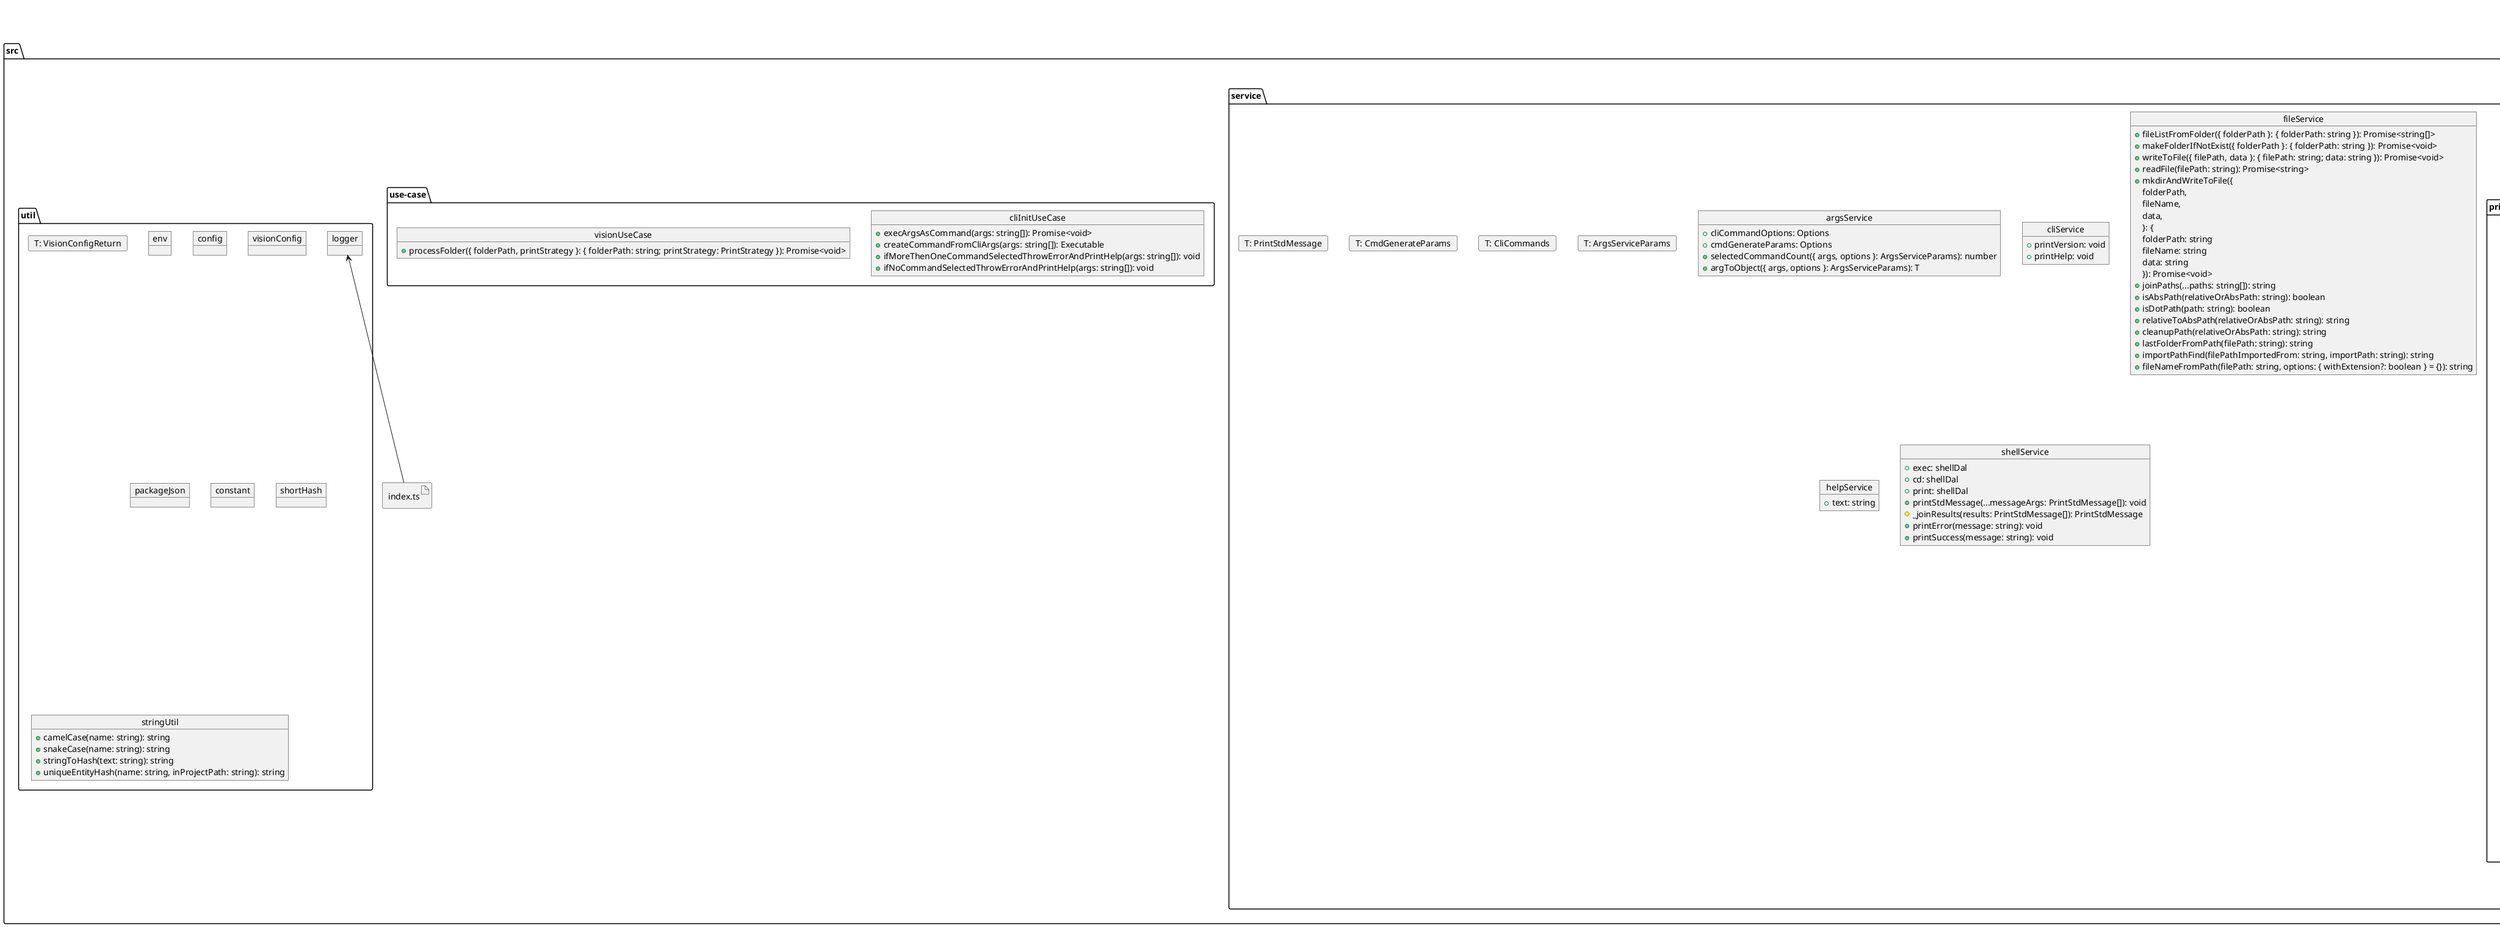@startuml
    folder "src" as src_b874d07 {
      artifact "index.ts" as index_ts_e4daf83f {
      }
      folder "app" as app_6faf0769 {
        class "CliApp" as cli_app_8bf9ca45 {
          constructor(args: string[])
        }
        object "app" as app_1d92d491 {
          # _server: undefined | any
          + start: void
          # _registerOnExit: void
          # _stop: Promise<void>
          # _start(runApp: App): Promise<void>
          # _onError(err: Error): Promise<void>
        }
        folder "init" as init_837dc15c {
          class "ExecArgsAsCommand" as exec_args_as_command_d74becbe {
            - ___args: string[]
            constructor(args: string[])
            Name: string
            # _initFn: Promise<void>
            # _destroyFn: Promise<void>
          }
        }
      }
      folder "dal" as dal_fba75381 {
        card "T: ExecResult" as exec_result_4f6edd5d {
        }
        object "shellDal" as shell_dal_4f6edd5d {
          + exec(cmd: string): Promise<ExecResult>
          + print(message: string): void
          + cd(dir: string): void
          + pwd: string
        }
      }
      folder "enum" as enum_1eea471b {
        enum "PumlGroupType" as puml_group_type_87f1b99e {
          FOLDER = 'folder'
          RECTANGLE = 'rectangle'
          FICTIVE = 'fictive'
        }
        enum "ReferenceType" as reference_type_1f38c983 {
          ASSOCIATION = 'association'
          INHERITANCE = 'inheritance'
          IMPLEMENTATION = 'implementation'
          DEPENDENCY = 'dependency'
          AGGREGATION = 'aggregation'
          COMPOSITION = 'composition'
        }
      }
      folder "model" as model_40d91327 {
        class "EntityClass" as entity_class_87e50b39 {
          # _isExported: boolean
          # _isAbstract: boolean
          # _references: Reference[]
          # _properties: Property[]
          constructor({
              name,
              inProjectPath,
              isExported,
              isAbstract,
              references,
              properties,
            }: {
              name: string
              inProjectPath: string
              isExported?: boolean
              isAbstract?: boolean
              references?: Reference[]
              properties?: Property[]
            })
          + IsExported: boolean
          + IsAbstract: boolean
          + References: Reference[]
          + Properties: Property[]
        }
        class "EntityEnum" as entity_enum_f7c58024 {
          # _isExported: boolean
          # _properties: string[]
          constructor({
              name,
              inProjectPath,
              isExported,
              properties,
            }: {
              name: string
              inProjectPath: string
              isExported?: boolean
              properties: string[]
            })
          + IsExported: boolean
          + Properties: string[]
        }
        class "EntityFile" as entity_file_33f169f1 {
          # _references: Reference[]
          constructor({ name, inProjectPath }: { name: string; inProjectPath: string })
          + References: Reference[]
          + addAssociation({ name, inProjectPath }: { name: string; inProjectPath: string }): void
        }
        class "EntityInterface" as entity_interface_590b4132 {
          # _isExported: boolean
          # _references: Reference[]
          # _properties: Property[]
          constructor({
              name,
              inProjectPath,
              isExported,
              references,
              properties,
            }: {
              name: string
              inProjectPath: string
              isExported?: boolean
              references?: Reference[]
              properties?: Property[]
            })
          + IsExported: boolean
          + References: Reference[]
          + Properties: Property[]
        }
        class "EntityObject" as entity_object_784a4022 {
          # _isExported: boolean
          # _aliasReference: string
          # _properties: Property[]
          constructor({
              name,
              inProjectPath,
              isExported,
              properties,
              aliasReference,
            }: {
              name: string
              inProjectPath: string
              isExported?: boolean
              properties?: Property[]
              aliasReference?: string
            })
          + IsExported: boolean
          + Properties: Property[]
          + AliasReference: string
        }
        class "EntityType" as entity_type_a3fb7caf {
          # _isExported: boolean
          constructor({ name, inProjectPath, isExported }: { name: string; inProjectPath: string; isExported?: boolean })
          + IsExported: boolean
        }
        abstract "Entity" as entity_9581579a {
          # _name: string
          # _inProjectPath: string
          # constructor({ name, inProjectPath }: { name: string; inProjectPath: string })
          + Id: string
          + Name: string
          + InProjectPath: string
          + renameEntity(name: string): void
        }
        interface "Exportable" as exportable_2ac9ab8f {
          + IsExported: boolean
        }
        interface "Locatable" as locatable_b011d3de {
          + Id: string
          + Name: string
          + InProjectPath: string
        }
        enum "PropertyAccessLevelType" as property_access_level_type_d5a84d26 {
          PUBLIC = 'public'
          PRIVATE = 'private'
          PROTECTED = 'protected'
          NO_MODIFIER = 'no-modifier'
        }
        class "Property" as property_d5a84d26 {
          # _name: string
          # _returnType: string
          # _accessLevel: PropertyAccessLevelType
          # _isAbstract: boolean
          # _functionParams: string | undefined
          constructor({
              name,
              returnType,
              accessLevel,
              isAbstract,
              functionParams,
            }: {
              name: string
              returnType: string
              accessLevel?: PropertyAccessLevelType
              isAbstract?: boolean
              functionParams?: string
            })
          + Name: string
          + ReturnType: string
          + AccessLevel: PropertyAccessLevelType
          + IsAbstract: boolean
          + FunctionParams: string | undefined
        }
        interface "Referencable" as referencable_31799d25 {
          + References: Reference[]
        }
        class "Reference" as reference_aaef6aea {
          # _name: string
          # _inProjectPath: string
          # _type: ReferenceType
          constructor({ name, inProjectPath, type }: { name: string; inProjectPath: string; type: ReferenceType })
          + Id: string
          + Name: string
          + InProjectPath: string
          + Type: ReferenceType
        }
      }
      folder "module" as module_9f6f6c52 {
        artifact "ts.ts" as ts_ts_eabf7773 {
        }
      }
      folder "service" as service_c83a6ab5 {
        card "T: ArgsServiceParams" as args_service_params_d268d804 {
        }
        card "T: CliCommands" as cli_commands_d268d804 {
        }
        card "T: CmdGenerateParams" as cmd_generate_params_d268d804 {
        }
        object "argsService" as args_service_d268d804 {
          + cliCommandOptions: Options
          + cmdGenerateParams: Options
          + selectedCommandCount({ args, options }: ArgsServiceParams): number
          + argToObject({ args, options }: ArgsServiceParams): T
        }
        object "cliService" as cli_service_317b6b45 {
          + printVersion: void
          + printHelp: void
        }
        object "fileService" as file_service_3f424ea5 {
          + fileListFromFolder({ folderPath }: { folderPath: string }): Promise<string[]>
          + makeFolderIfNotExist({ folderPath }: { folderPath: string }): Promise<void>
          + writeToFile({ filePath, data }: { filePath: string; data: string }): Promise<void>
          + readFile(filePath: string): Promise<string>
          + mkdirAndWriteToFile({
              folderPath,
              fileName,
              data,
            }: {
              folderPath: string
              fileName: string
              data: string
            }): Promise<void>
          + joinPaths(...paths: string[]): string
          + isAbsPath(relativeOrAbsPath: string): boolean
          + isDotPath(path: string): boolean
          + relativeToAbsPath(relativeOrAbsPath: string): string
          + cleanupPath(relativeOrAbsPath: string): string
          + lastFolderFromPath(filePath: string): string
          + importPathFind(filePathImportedFrom: string, importPath: string): string
          + fileNameFromPath(filePath: string, options: { withExtension?: boolean } = {}): string
        }
        object "helpService" as help_service_20a1eb92 {
          + text: string
        }
        card "T: PrintStdMessage" as print_std_message_db3f045d {
        }
        object "shellService" as shell_service_db3f045d {
          + exec: shellDal
          + cd: shellDal
          + print: shellDal
          + printStdMessage(...messageArgs: PrintStdMessage[]): void
          # _joinResults(results: PrintStdMessage[]): PrintStdMessage
          + printError(message: string): void
          + printSuccess(message: string): void
        }
        folder "command" as command_7ebc6e5d {
          interface "Executable" as executable_a85166eb {
            + execute: Promise<void>
          }
          class "Generate" as generate_eb5ef3b0 {
            + execute: Promise<void>
          }
          class "PrintHelp" as print_help_2c3c3bf6 {
            + execute: Promise<void>
          }
          class "PrintVersion" as print_version_dc92b85d {
            + execute: Promise<void>
          }
        }
        folder "convert" as convert_2b710bad {
          object "convertService" as convert_service_b2b4bfac {
            + strategyByFile({ filePath, folderPath }: { filePath: string; folderPath: string }): ConvertStrategy | undefined
          }
          interface "ConvertStrategy" as convert_strategy_2898ab6a {
            + convert: Promise<Entity[]>
          }
          folder "ts" as ts_42a428a5 {
            card "T: TsConfigFileType" as ts_config_file_type_715f0c18 {
            }
            object "___tsConfigFileJson" as ts_config_file_json_715f0c18 {
            }
            object "tsConfigFileService" as ts_config_file_service_715f0c18 {
              + init: Promise<void>
              # _getFileJson: TsConfigFileType
              # _cleanReplacePaths: { startsWith: string; replaceWith: string }[]
              # _cleanReplaceWith(path: string): string
              + moduleAliasResolve(path: string): string
            }
            class "TsConvert" as ts_convert_87a0875e {
              # _filePath: string
              # _folderPath: string
              constructor({ filePath, folderPath }: { filePath: string; folderPath: string })
              + convert: Promise<Entity[]>
              # _parseFile(filePath: string, fileName: string): Promise<ts.SourceFile>
            }
            class "TsEntityParser" as ts_entity_parser_d73e1a98 {
              # _parsedSource: ts.SourceFile
              # _fileName: string
              # _inProjectPath: string
              constructor({
                  parsedSource,
                  fileName,
                  inProjectPath,
                }: {
                  parsedSource: ts.SourceFile
                  fileName: string
                  inProjectPath: string
                })
              + parsedEntities: Entity[]
              # _parseStatements: Entity[]
              # _parseStatement(statement: ts.Statement): Entity[]
              # _parserByStatementKind(statement: ts.Statement): Parsable | undefined
              # _joinEntitiesByAliasReference(entities: Entity[]): Entity[]
            }
            object "tsParserService" as ts_parser_service_e67f4e7e {
              + isExported(modifiers?: ts.ModifiersArray): boolean
              + isAbstract(modifiers?: ts.ModifiersArray): boolean
              + accessLevel(modifiers?: ts.ModifiersArray): PropertyAccessLevelType
              + nameFromDeclarationsList(declarationList: ts.VariableDeclarationList): { name: string; declaration: ts.VariableDeclaration } | undefined
              + checkIfThereAreAnyExports({ parsedSource }: { parsedSource: ts.SourceFile }): boolean
              # _isViableExportableStatementKind(kind: number): boolean
              + findClassRelations({
                  statement,
                  parsedSource,
                  inProjectPath,
                }: {
                  statement: ts.Statement
                  parsedSource: ts.SourceFile
                  inProjectPath: string
                }): Reference[]
            }
            folder "parser" as parser_a64afe8d {
              interface "Parsable" as parsable_1dc7e811 {
                + parse: T
              }
              class "TsParserClass" as ts_parser_class_5b693985 {
                # _statement: ts.Statement
                # _inProjectPath: string
                # _parsedSource: ts.SourceFile
                constructor({
                    parsedSource,
                    statement,
                    inProjectPath,
                  }: {
                    parsedSource: ts.SourceFile
                    statement: ts.Statement
                    inProjectPath: string
                  })
                + parse: EntityClass[]
                # _findProperties: Property[]
                # _returnTypeValue(member: any): string
              }
              class "TsParserEnum" as ts_parser_enum_2a645d78 {
                # _statement: ts.Statement
                # _inProjectPath: string
                # _parsedSource: ts.SourceFile
                constructor({
                    parsedSource,
                    statement,
                    inProjectPath,
                  }: {
                    parsedSource: ts.SourceFile
                    statement: ts.Statement
                    inProjectPath: string
                  })
                + parse: EntityEnum[]
              }
              class "TsParserFile" as ts_parser_file_f26663cd {
                # _parsedSource: ts.SourceFile
                # _inProjectPath: string
                # _fileName: string
                constructor({
                    parsedSource,
                    inProjectPath,
                    fileName,
                  }: {
                    parsedSource: ts.SourceFile
                    inProjectPath: string
                    fileName: string
                  })
                + parse: EntityFile[]
                # _importsFromStatements: TsParserImportParseResult[]
                # _importsFromStatement(statement: ts.Statement): TsParserImportParseResult[]
              }
              card "T: TsParserImportParseResult" as ts_parser_import_parse_result_edaa2a96 {
              }
              class "TsParserImport" as ts_parser_import_edaa2a96 {
                # _statement: ts.Statement
                # _inProjectPath: string
                constructor({ statement, inProjectPath }: { statement: ts.Statement; inProjectPath: string })
                + parse: TsParserImportParseResult[]
                # _parseDefaultImport(importClause: any): string[]
                # _parseBindingName(importClause: any): string[]
                # _parseElements(elements: any): string[]
                # _importedFileInProjectAbsPath(importPath: string): string
              }
              class "TsParserInterface" as ts_parser_interface_8936afae {
                # _statement: ts.Statement
                # _inProjectPath: string
                # _parsedSource: ts.SourceFile
                constructor({
                    parsedSource,
                    statement,
                    inProjectPath,
                  }: {
                    parsedSource: ts.SourceFile
                    statement: ts.Statement
                    inProjectPath: string
                  })
                + parse: EntityInterface[]
                # _findProperties: Property[]
              }
              class "TsParserObject" as ts_parser_object_cba014be {
                # _statement: ts.Statement
                # _inProjectPath: string
                # _parsedSource: ts.SourceFile
                constructor({
                    parsedSource,
                    statement,
                    inProjectPath,
                  }: {
                    parsedSource: ts.SourceFile
                    statement: ts.Statement
                    inProjectPath: string
                  })
                + parse: EntityObject[]
                # _findProperties(properties?: any[]): Property[]
                # _accessLevel(propName: string): PropertyAccessLevelType
                # _returnTypeValue(property: any): string
              }
              class "TsParserType" as ts_parser_type_46289b53 {
                # _statement: ts.Statement
                # _inProjectPath: string
                constructor({ statement, inProjectPath }: { statement: ts.Statement; inProjectPath: string })
                + parse: EntityType[]
              }
            }
          }
        }
        folder "print" as print_8fa2e50b {
          interface "PrintStrategy" as print_strategy_5e9faaaa {
            + print(params: { entities: Entity[] }): Promise<void>
          }
          folder "puml" as puml_bc87e940 {
            class "PumlDocument" as puml_document_ebf39ea0 {
              # _templateStart: string
              # _templateEnd: string
              # _print: string[]
            }
            abstract "PumlEntity" as puml_entity_cc3a6994 {
              # _children: PumlEntity[]
              # _relations: PumlRelation[]
              # {abstract} _templateEnd: string
              # {abstract} _templateStart: string
              # {abstract} _print: string[]
              + print: string
              # _indentRows(templates: string[]): string[]
              + addChildren(printable: PumlEntity): void
              + printRelations: string
            }
            class "PumlGroup" as puml_group_a2149850 {
              # _name: string
              # _type: PumlGroupType
              # _groupPath: string
              + groups: { [k: string]: PumlGroup }
              # _templateEnd: string
              # _templateStart: string
              # _print: string[]
              # _printGroups(groups: { [k: string]: PumlGroup }): string
              constructor({ name, type, groupPath }: { name: string; type: PumlGroupType; groupPath: string })
              + Id: string
              + Name: string
              + GroupPath: string
              + Type: string
            }
            class "PumlPrint" as puml_print_77dc46be {
              # _destinationPath: string
              # _fileName:  = vision.puml
              # _rootGroup: PumlGroup
              # _pumlRelationStrings: string[]
              # _writeToFile(data: string): Promise<void>
              constructor({ appName, destinationPath }: { appName?: string; destinationPath: string })
              # _generateGroups(entities: Entity[]): void
              # _printableStrategyFromEntity({ entity }: { entity: Entity }): PumlEntity | undefined
              + print({ entities }: { entities: Entity[] }): Promise<void>
            }
            class "PumlRelation" as puml_relation_24365729 {
              # _reference: Reference
              # _fromEntity: Entity
              constructor({ reference, fromEntity }: { reference: Reference; fromEntity: Entity })
              + print: string
              # _linkByReferenceType: string
            }
            folder "printable-entity" as printable_entity_3657a4a2 {
              class "PumlPrintableClass" as puml_printable_class_46ef6395 {
                # _entity: EntityClass
                # _templateEnd: string
                # _templateStart: string
                constructor({ entity }: { entity: EntityClass })
                # _print: string[]
                # _printProperty(property: Property): string
              }
              class "PumlPrintableEnum" as puml_printable_enum_9f4c4448 {
                # _entity: EntityEnum
                # _templateEnd: string
                # _templateStart: string
                constructor({ entity }: { entity: EntityEnum })
                # _print: string[]
              }
              class "PumlPrintableFile" as puml_printable_file_11eb1ddd {
                # _entity: EntityFile
                # _templateEnd: string
                # _templateStart: string
                constructor({ entity }: { entity: EntityFile })
                # _print: string[]
              }
              class "PumlPrintableInterface" as puml_printable_interface_dfa76d5e {
                # _entity: EntityInterface
                # _templateEnd: string
                # _templateStart: string
                constructor({ entity }: { entity: EntityInterface })
                # _print: string[]
                # _printProperty(property: Property): string
              }
              class "PumlPrintableObject" as puml_printable_object_2cf1044e {
                # _entity: EntityObject
                # _templateEnd: string
                # _templateStart: string
                constructor({ entity }: { entity: EntityObject })
                # _print: string[]
                # _printProperty(property: Property): string
              }
              class "PumlPrintableProperty" as puml_printable_property_739e371c {
                # _property: Property
                # _templateEnd: string
                # _templateStart: string
                constructor({ property }: { property: Property })
                # _print: string[]
                # _propertyName: string
                # _abstractAttribute: string
                # _accessLevel: string
              }
              class "PumlPrintableType" as puml_printable_type_21bec203 {
                # _entity: EntityType
                # _templateEnd: string
                # _templateStart: string
                constructor({ entity }: { entity: EntityType })
                # _print: string[]
              }
              class "PumlPrintableWrapper" as puml_printable_wrapper_b8ea5ae8 {
                # _templateEnd: string
                # _templateStart: string
                constructor(protected readonly _string: string)
                # _print: string[]
              }
            }
          }
        }
      }
      folder "use-case" as use_case_fcef54f2 {
        object "cliInitUseCase" as cli_init_use_case_9439e852 {
          + execArgsAsCommand(args: string[]): Promise<void>
          + createCommandFromCliArgs(args: string[]): Executable
          + ifMoreThenOneCommandSelectedThrowErrorAndPrintHelp(args: string[]): void
          + ifNoCommandSelectedThrowErrorAndPrintHelp(args: string[]): void
        }
        object "visionUseCase" as vision_use_case_dd084107 {
          + processFolder({ folderPath, printStrategy }: { folderPath: string; printStrategy: PrintStrategy }): Promise<void>
        }
      }
      folder "util" as util_28bcbc6c {
        object "env" as env_939c4ec0 {
        }
        object "config" as config_939c4ec0 {
        }
        card "T: VisionConfigReturn" as vision_config_return_939c4ec0 {
        }
        object "visionConfig" as vision_config_939c4ec0 {
        }
        object "packageJson" as package_json_6be721f4 {
        }
        object "constant" as constant_6be721f4 {
        }
        object "logger" as logger_d1ee5f1e {
        }
        object "shortHash" as short_hash_20f7f236 {
        }
        object "stringUtil" as string_util_20f7f236 {
          + camelCase(name: string): string
          + snakeCase(name: string): string
          + stringToHash(text: string): string
          + uniqueEntityHash(name: string, inProjectPath: string): string
        }
      }
    }
  cli_app_8bf9ca45 -up-|> app_d815df3b
  exec_args_as_command_d74becbe -up-|> initiate_d815df3b
  index_ts_e4daf83f -up-> logger_d1ee5f1e
  entity_class_87e50b39 -up-|> entity_9581579a
  entity_class_87e50b39 .up.|> exportable_2ac9ab8f
  entity_class_87e50b39 .up.|> referencable_31799d25
  entity_enum_f7c58024 -up-|> entity_9581579a
  entity_enum_f7c58024 .up.|> exportable_2ac9ab8f
  entity_file_33f169f1 -up-|> entity_9581579a
  entity_file_33f169f1 .up.|> referencable_31799d25
  entity_interface_590b4132 -up-|> entity_9581579a
  entity_interface_590b4132 .up.|> exportable_2ac9ab8f
  entity_object_784a4022 -up-|> entity_9581579a
  entity_object_784a4022 .up.|> exportable_2ac9ab8f
  entity_type_a3fb7caf -up-|> entity_9581579a
  entity_type_a3fb7caf .up.|> exportable_2ac9ab8f
  entity_9581579a .up.|> locatable_b011d3de
  reference_aaef6aea .up.|> locatable_b011d3de
  ts_ts_eabf7773 -up-> ts_88927a5b
  generate_eb5ef3b0 .up.|> executable_a85166eb
  print_help_2c3c3bf6 .up.|> executable_a85166eb
  print_version_dc92b85d .up.|> executable_a85166eb
  ts_parser_class_5b693985 .up.|> parsable_1dc7e811
  ts_parser_enum_2a645d78 .up.|> parsable_1dc7e811
  ts_parser_file_f26663cd .up.|> parsable_1dc7e811
  ts_parser_import_edaa2a96 .up.|> parsable_1dc7e811
  ts_parser_interface_8936afae .up.|> parsable_1dc7e811
  ts_parser_object_cba014be .up.|> parsable_1dc7e811
  ts_parser_type_46289b53 .up.|> parsable_1dc7e811
  ts_convert_87a0875e .up.|> convert_strategy_2898ab6a
  puml_printable_class_46ef6395 -up-|> puml_entity_cc3a6994
  puml_printable_enum_9f4c4448 -up-|> puml_entity_cc3a6994
  puml_printable_file_11eb1ddd -up-|> puml_entity_cc3a6994
  puml_printable_interface_dfa76d5e -up-|> puml_entity_cc3a6994
  puml_printable_object_2cf1044e -up-|> puml_entity_cc3a6994
  puml_printable_property_739e371c -up-|> puml_entity_cc3a6994
  puml_printable_type_21bec203 -up-|> puml_entity_cc3a6994
  puml_printable_wrapper_b8ea5ae8 -up-|> puml_entity_cc3a6994
  puml_document_ebf39ea0 -up-|> puml_entity_cc3a6994
  puml_group_a2149850 -up-|> puml_entity_cc3a6994
  puml_print_77dc46be .up.|> print_strategy_5e9faaaa
@enduml
